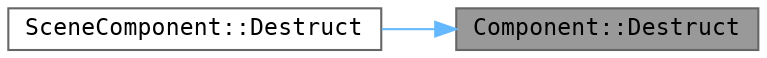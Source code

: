digraph "Component::Destruct"
{
 // LATEX_PDF_SIZE
  bgcolor="transparent";
  edge [fontname=Consolas,fontsize=11,labelfontname=Helvetica,labelfontsize=10];
  node [fontname=Consolas,fontsize=11,shape=box,height=0.2,width=0.4];
  rankdir="RL";
  Node1 [id="Node000001",label="Component::Destruct",height=0.2,width=0.4,color="gray40", fillcolor="grey60", style="filled", fontcolor="black",tooltip="削除処理"];
  Node1 -> Node2 [id="edge1_Node000001_Node000002",dir="back",color="steelblue1",style="solid",tooltip=" "];
  Node2 [id="Node000002",label="SceneComponent::Destruct",height=0.2,width=0.4,color="grey40", fillcolor="white", style="filled",URL="$class_scene_component.html#ad8c09839df401e11a7f3717d18370124",tooltip="コンポーネントの削除処理"];
}
